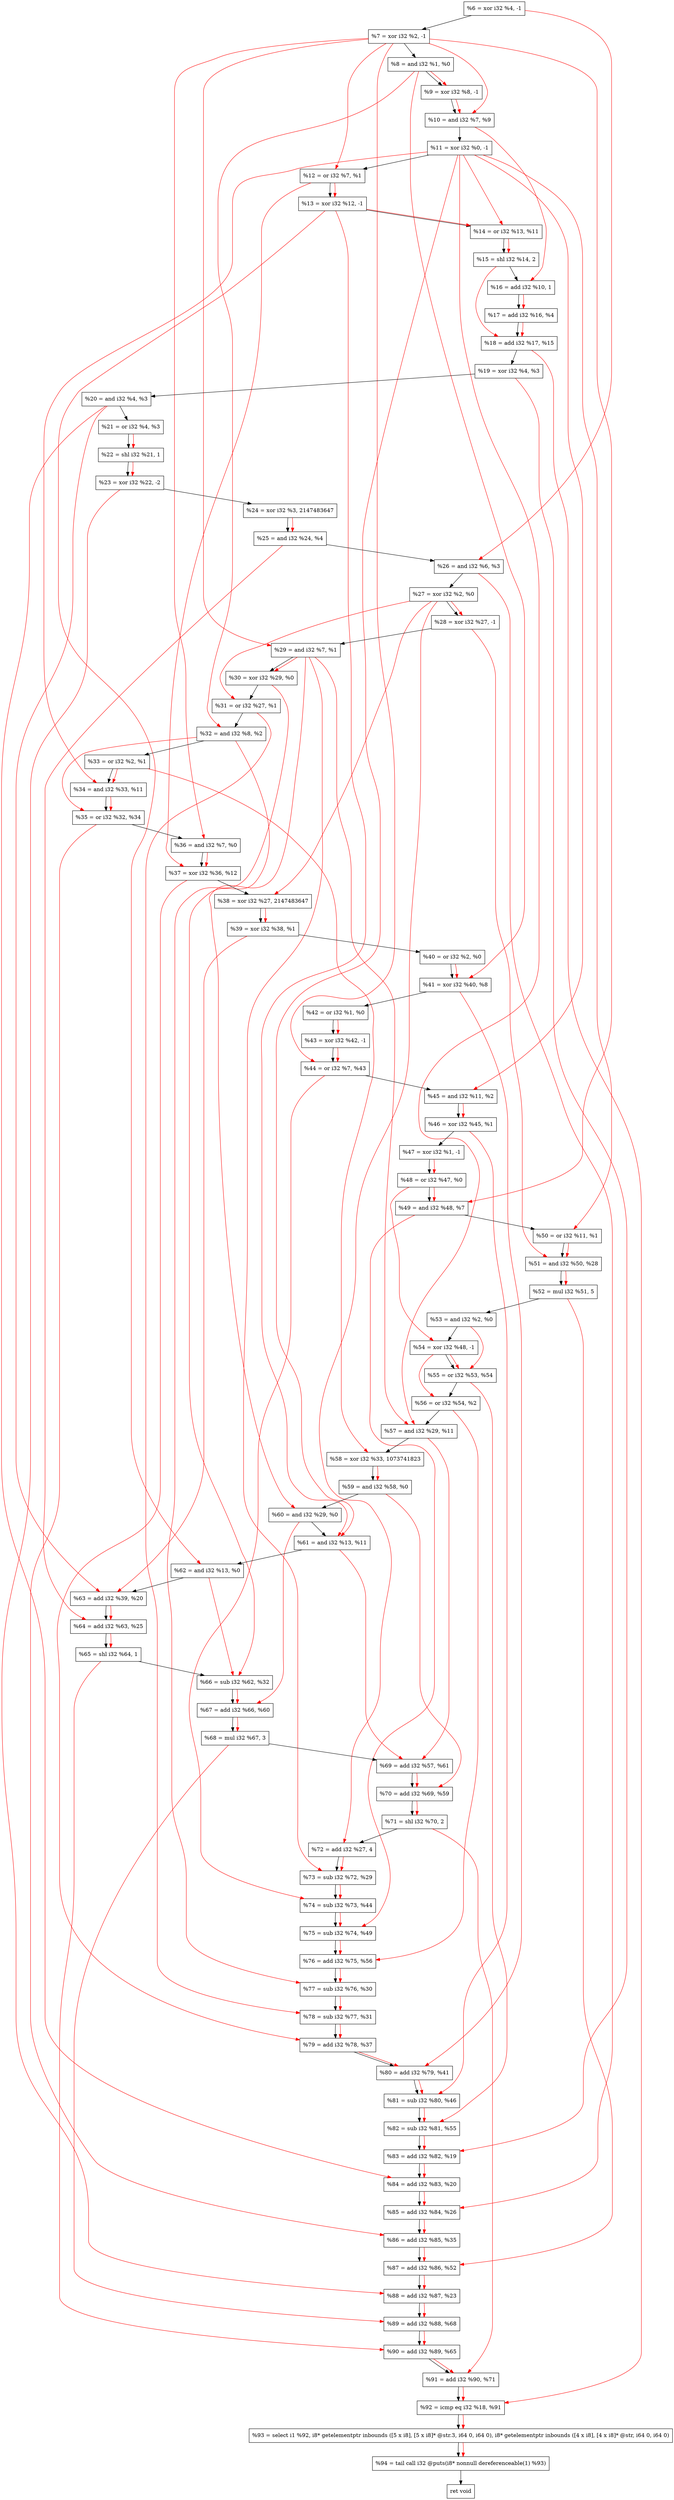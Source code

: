 digraph "DFG for'crackme' function" {
	Node0x1992260[shape=record, label="  %6 = xor i32 %4, -1"];
	Node0x19922d0[shape=record, label="  %7 = xor i32 %2, -1"];
	Node0x1992340[shape=record, label="  %8 = and i32 %1, %0"];
	Node0x19923b0[shape=record, label="  %9 = xor i32 %8, -1"];
	Node0x1992420[shape=record, label="  %10 = and i32 %7, %9"];
	Node0x1992490[shape=record, label="  %11 = xor i32 %0, -1"];
	Node0x1992500[shape=record, label="  %12 = or i32 %7, %1"];
	Node0x1992570[shape=record, label="  %13 = xor i32 %12, -1"];
	Node0x19925e0[shape=record, label="  %14 = or i32 %13, %11"];
	Node0x1992680[shape=record, label="  %15 = shl i32 %14, 2"];
	Node0x1992720[shape=record, label="  %16 = add i32 %10, 1"];
	Node0x1992790[shape=record, label="  %17 = add i32 %16, %4"];
	Node0x1992800[shape=record, label="  %18 = add i32 %17, %15"];
	Node0x1992870[shape=record, label="  %19 = xor i32 %4, %3"];
	Node0x19928e0[shape=record, label="  %20 = and i32 %4, %3"];
	Node0x1992950[shape=record, label="  %21 = or i32 %4, %3"];
	Node0x19929c0[shape=record, label="  %22 = shl i32 %21, 1"];
	Node0x1992a60[shape=record, label="  %23 = xor i32 %22, -2"];
	Node0x1992b00[shape=record, label="  %24 = xor i32 %3, 2147483647"];
	Node0x1992b70[shape=record, label="  %25 = and i32 %24, %4"];
	Node0x1992be0[shape=record, label="  %26 = and i32 %6, %3"];
	Node0x1992c50[shape=record, label="  %27 = xor i32 %2, %0"];
	Node0x1992cc0[shape=record, label="  %28 = xor i32 %27, -1"];
	Node0x1992d30[shape=record, label="  %29 = and i32 %7, %1"];
	Node0x1992da0[shape=record, label="  %30 = xor i32 %29, %0"];
	Node0x1992e10[shape=record, label="  %31 = or i32 %27, %1"];
	Node0x1992e80[shape=record, label="  %32 = and i32 %8, %2"];
	Node0x1993100[shape=record, label="  %33 = or i32 %2, %1"];
	Node0x1993170[shape=record, label="  %34 = and i32 %33, %11"];
	Node0x19931e0[shape=record, label="  %35 = or i32 %32, %34"];
	Node0x1993250[shape=record, label="  %36 = and i32 %7, %0"];
	Node0x19932c0[shape=record, label="  %37 = xor i32 %36, %12"];
	Node0x1993330[shape=record, label="  %38 = xor i32 %27, 2147483647"];
	Node0x19933a0[shape=record, label="  %39 = xor i32 %38, %1"];
	Node0x1993410[shape=record, label="  %40 = or i32 %2, %0"];
	Node0x1993480[shape=record, label="  %41 = xor i32 %40, %8"];
	Node0x19934f0[shape=record, label="  %42 = or i32 %1, %0"];
	Node0x1993560[shape=record, label="  %43 = xor i32 %42, -1"];
	Node0x19935d0[shape=record, label="  %44 = or i32 %7, %43"];
	Node0x1993640[shape=record, label="  %45 = and i32 %11, %2"];
	Node0x19936b0[shape=record, label="  %46 = xor i32 %45, %1"];
	Node0x1993720[shape=record, label="  %47 = xor i32 %1, -1"];
	Node0x1993790[shape=record, label="  %48 = or i32 %47, %0"];
	Node0x1993800[shape=record, label="  %49 = and i32 %48, %7"];
	Node0x1993870[shape=record, label="  %50 = or i32 %11, %1"];
	Node0x19938e0[shape=record, label="  %51 = and i32 %50, %28"];
	Node0x1993980[shape=record, label="  %52 = mul i32 %51, 5"];
	Node0x19939f0[shape=record, label="  %53 = and i32 %2, %0"];
	Node0x1993a60[shape=record, label="  %54 = xor i32 %48, -1"];
	Node0x1993ad0[shape=record, label="  %55 = or i32 %53, %54"];
	Node0x1993b40[shape=record, label="  %56 = or i32 %54, %2"];
	Node0x1993bb0[shape=record, label="  %57 = and i32 %29, %11"];
	Node0x1993c50[shape=record, label="  %58 = xor i32 %33, 1073741823"];
	Node0x1993cc0[shape=record, label="  %59 = and i32 %58, %0"];
	Node0x1993d30[shape=record, label="  %60 = and i32 %29, %0"];
	Node0x1993da0[shape=record, label="  %61 = and i32 %13, %11"];
	Node0x1993e10[shape=record, label="  %62 = and i32 %13, %0"];
	Node0x1993e80[shape=record, label="  %63 = add i32 %39, %20"];
	Node0x1993ef0[shape=record, label="  %64 = add i32 %63, %25"];
	Node0x1994370[shape=record, label="  %65 = shl i32 %64, 1"];
	Node0x19943e0[shape=record, label="  %66 = sub i32 %62, %32"];
	Node0x1994450[shape=record, label="  %67 = add i32 %66, %60"];
	Node0x19944f0[shape=record, label="  %68 = mul i32 %67, 3"];
	Node0x1994560[shape=record, label="  %69 = add i32 %57, %61"];
	Node0x19945d0[shape=record, label="  %70 = add i32 %69, %59"];
	Node0x1994640[shape=record, label="  %71 = shl i32 %70, 2"];
	Node0x19946e0[shape=record, label="  %72 = add i32 %27, 4"];
	Node0x1994750[shape=record, label="  %73 = sub i32 %72, %29"];
	Node0x19947c0[shape=record, label="  %74 = sub i32 %73, %44"];
	Node0x1994830[shape=record, label="  %75 = sub i32 %74, %49"];
	Node0x19948a0[shape=record, label="  %76 = add i32 %75, %56"];
	Node0x1994910[shape=record, label="  %77 = sub i32 %76, %30"];
	Node0x1994980[shape=record, label="  %78 = sub i32 %77, %31"];
	Node0x19949f0[shape=record, label="  %79 = add i32 %78, %37"];
	Node0x1994a60[shape=record, label="  %80 = add i32 %79, %41"];
	Node0x1994ad0[shape=record, label="  %81 = sub i32 %80, %46"];
	Node0x1994b40[shape=record, label="  %82 = sub i32 %81, %55"];
	Node0x1994bb0[shape=record, label="  %83 = add i32 %82, %19"];
	Node0x1994c20[shape=record, label="  %84 = add i32 %83, %20"];
	Node0x1994c90[shape=record, label="  %85 = add i32 %84, %26"];
	Node0x1994d00[shape=record, label="  %86 = add i32 %85, %35"];
	Node0x1994d70[shape=record, label="  %87 = add i32 %86, %52"];
	Node0x1994de0[shape=record, label="  %88 = add i32 %87, %23"];
	Node0x1994e50[shape=record, label="  %89 = add i32 %88, %68"];
	Node0x1994ec0[shape=record, label="  %90 = add i32 %89, %65"];
	Node0x1994f30[shape=record, label="  %91 = add i32 %90, %71"];
	Node0x1994fa0[shape=record, label="  %92 = icmp eq i32 %18, %91"];
	Node0x1932268[shape=record, label="  %93 = select i1 %92, i8* getelementptr inbounds ([5 x i8], [5 x i8]* @str.3, i64 0, i64 0), i8* getelementptr inbounds ([4 x i8], [4 x i8]* @str, i64 0, i64 0)"];
	Node0x1995230[shape=record, label="  %94 = tail call i32 @puts(i8* nonnull dereferenceable(1) %93)"];
	Node0x1995280[shape=record, label="  ret void"];
	Node0x1992260 -> Node0x19922d0;
	Node0x19922d0 -> Node0x1992340;
	Node0x1992340 -> Node0x19923b0;
	Node0x19923b0 -> Node0x1992420;
	Node0x1992420 -> Node0x1992490;
	Node0x1992490 -> Node0x1992500;
	Node0x1992500 -> Node0x1992570;
	Node0x1992570 -> Node0x19925e0;
	Node0x19925e0 -> Node0x1992680;
	Node0x1992680 -> Node0x1992720;
	Node0x1992720 -> Node0x1992790;
	Node0x1992790 -> Node0x1992800;
	Node0x1992800 -> Node0x1992870;
	Node0x1992870 -> Node0x19928e0;
	Node0x19928e0 -> Node0x1992950;
	Node0x1992950 -> Node0x19929c0;
	Node0x19929c0 -> Node0x1992a60;
	Node0x1992a60 -> Node0x1992b00;
	Node0x1992b00 -> Node0x1992b70;
	Node0x1992b70 -> Node0x1992be0;
	Node0x1992be0 -> Node0x1992c50;
	Node0x1992c50 -> Node0x1992cc0;
	Node0x1992cc0 -> Node0x1992d30;
	Node0x1992d30 -> Node0x1992da0;
	Node0x1992da0 -> Node0x1992e10;
	Node0x1992e10 -> Node0x1992e80;
	Node0x1992e80 -> Node0x1993100;
	Node0x1993100 -> Node0x1993170;
	Node0x1993170 -> Node0x19931e0;
	Node0x19931e0 -> Node0x1993250;
	Node0x1993250 -> Node0x19932c0;
	Node0x19932c0 -> Node0x1993330;
	Node0x1993330 -> Node0x19933a0;
	Node0x19933a0 -> Node0x1993410;
	Node0x1993410 -> Node0x1993480;
	Node0x1993480 -> Node0x19934f0;
	Node0x19934f0 -> Node0x1993560;
	Node0x1993560 -> Node0x19935d0;
	Node0x19935d0 -> Node0x1993640;
	Node0x1993640 -> Node0x19936b0;
	Node0x19936b0 -> Node0x1993720;
	Node0x1993720 -> Node0x1993790;
	Node0x1993790 -> Node0x1993800;
	Node0x1993800 -> Node0x1993870;
	Node0x1993870 -> Node0x19938e0;
	Node0x19938e0 -> Node0x1993980;
	Node0x1993980 -> Node0x19939f0;
	Node0x19939f0 -> Node0x1993a60;
	Node0x1993a60 -> Node0x1993ad0;
	Node0x1993ad0 -> Node0x1993b40;
	Node0x1993b40 -> Node0x1993bb0;
	Node0x1993bb0 -> Node0x1993c50;
	Node0x1993c50 -> Node0x1993cc0;
	Node0x1993cc0 -> Node0x1993d30;
	Node0x1993d30 -> Node0x1993da0;
	Node0x1993da0 -> Node0x1993e10;
	Node0x1993e10 -> Node0x1993e80;
	Node0x1993e80 -> Node0x1993ef0;
	Node0x1993ef0 -> Node0x1994370;
	Node0x1994370 -> Node0x19943e0;
	Node0x19943e0 -> Node0x1994450;
	Node0x1994450 -> Node0x19944f0;
	Node0x19944f0 -> Node0x1994560;
	Node0x1994560 -> Node0x19945d0;
	Node0x19945d0 -> Node0x1994640;
	Node0x1994640 -> Node0x19946e0;
	Node0x19946e0 -> Node0x1994750;
	Node0x1994750 -> Node0x19947c0;
	Node0x19947c0 -> Node0x1994830;
	Node0x1994830 -> Node0x19948a0;
	Node0x19948a0 -> Node0x1994910;
	Node0x1994910 -> Node0x1994980;
	Node0x1994980 -> Node0x19949f0;
	Node0x19949f0 -> Node0x1994a60;
	Node0x1994a60 -> Node0x1994ad0;
	Node0x1994ad0 -> Node0x1994b40;
	Node0x1994b40 -> Node0x1994bb0;
	Node0x1994bb0 -> Node0x1994c20;
	Node0x1994c20 -> Node0x1994c90;
	Node0x1994c90 -> Node0x1994d00;
	Node0x1994d00 -> Node0x1994d70;
	Node0x1994d70 -> Node0x1994de0;
	Node0x1994de0 -> Node0x1994e50;
	Node0x1994e50 -> Node0x1994ec0;
	Node0x1994ec0 -> Node0x1994f30;
	Node0x1994f30 -> Node0x1994fa0;
	Node0x1994fa0 -> Node0x1932268;
	Node0x1932268 -> Node0x1995230;
	Node0x1995230 -> Node0x1995280;
edge [color=red]
	Node0x1992340 -> Node0x19923b0;
	Node0x19922d0 -> Node0x1992420;
	Node0x19923b0 -> Node0x1992420;
	Node0x19922d0 -> Node0x1992500;
	Node0x1992500 -> Node0x1992570;
	Node0x1992570 -> Node0x19925e0;
	Node0x1992490 -> Node0x19925e0;
	Node0x19925e0 -> Node0x1992680;
	Node0x1992420 -> Node0x1992720;
	Node0x1992720 -> Node0x1992790;
	Node0x1992790 -> Node0x1992800;
	Node0x1992680 -> Node0x1992800;
	Node0x1992950 -> Node0x19929c0;
	Node0x19929c0 -> Node0x1992a60;
	Node0x1992b00 -> Node0x1992b70;
	Node0x1992260 -> Node0x1992be0;
	Node0x1992c50 -> Node0x1992cc0;
	Node0x19922d0 -> Node0x1992d30;
	Node0x1992d30 -> Node0x1992da0;
	Node0x1992c50 -> Node0x1992e10;
	Node0x1992340 -> Node0x1992e80;
	Node0x1993100 -> Node0x1993170;
	Node0x1992490 -> Node0x1993170;
	Node0x1992e80 -> Node0x19931e0;
	Node0x1993170 -> Node0x19931e0;
	Node0x19922d0 -> Node0x1993250;
	Node0x1993250 -> Node0x19932c0;
	Node0x1992500 -> Node0x19932c0;
	Node0x1992c50 -> Node0x1993330;
	Node0x1993330 -> Node0x19933a0;
	Node0x1993410 -> Node0x1993480;
	Node0x1992340 -> Node0x1993480;
	Node0x19934f0 -> Node0x1993560;
	Node0x19922d0 -> Node0x19935d0;
	Node0x1993560 -> Node0x19935d0;
	Node0x1992490 -> Node0x1993640;
	Node0x1993640 -> Node0x19936b0;
	Node0x1993720 -> Node0x1993790;
	Node0x1993790 -> Node0x1993800;
	Node0x19922d0 -> Node0x1993800;
	Node0x1992490 -> Node0x1993870;
	Node0x1993870 -> Node0x19938e0;
	Node0x1992cc0 -> Node0x19938e0;
	Node0x19938e0 -> Node0x1993980;
	Node0x1993790 -> Node0x1993a60;
	Node0x19939f0 -> Node0x1993ad0;
	Node0x1993a60 -> Node0x1993ad0;
	Node0x1993a60 -> Node0x1993b40;
	Node0x1992d30 -> Node0x1993bb0;
	Node0x1992490 -> Node0x1993bb0;
	Node0x1993100 -> Node0x1993c50;
	Node0x1993c50 -> Node0x1993cc0;
	Node0x1992d30 -> Node0x1993d30;
	Node0x1992570 -> Node0x1993da0;
	Node0x1992490 -> Node0x1993da0;
	Node0x1992570 -> Node0x1993e10;
	Node0x19933a0 -> Node0x1993e80;
	Node0x19928e0 -> Node0x1993e80;
	Node0x1993e80 -> Node0x1993ef0;
	Node0x1992b70 -> Node0x1993ef0;
	Node0x1993ef0 -> Node0x1994370;
	Node0x1993e10 -> Node0x19943e0;
	Node0x1992e80 -> Node0x19943e0;
	Node0x19943e0 -> Node0x1994450;
	Node0x1993d30 -> Node0x1994450;
	Node0x1994450 -> Node0x19944f0;
	Node0x1993bb0 -> Node0x1994560;
	Node0x1993da0 -> Node0x1994560;
	Node0x1994560 -> Node0x19945d0;
	Node0x1993cc0 -> Node0x19945d0;
	Node0x19945d0 -> Node0x1994640;
	Node0x1992c50 -> Node0x19946e0;
	Node0x19946e0 -> Node0x1994750;
	Node0x1992d30 -> Node0x1994750;
	Node0x1994750 -> Node0x19947c0;
	Node0x19935d0 -> Node0x19947c0;
	Node0x19947c0 -> Node0x1994830;
	Node0x1993800 -> Node0x1994830;
	Node0x1994830 -> Node0x19948a0;
	Node0x1993b40 -> Node0x19948a0;
	Node0x19948a0 -> Node0x1994910;
	Node0x1992da0 -> Node0x1994910;
	Node0x1994910 -> Node0x1994980;
	Node0x1992e10 -> Node0x1994980;
	Node0x1994980 -> Node0x19949f0;
	Node0x19932c0 -> Node0x19949f0;
	Node0x19949f0 -> Node0x1994a60;
	Node0x1993480 -> Node0x1994a60;
	Node0x1994a60 -> Node0x1994ad0;
	Node0x19936b0 -> Node0x1994ad0;
	Node0x1994ad0 -> Node0x1994b40;
	Node0x1993ad0 -> Node0x1994b40;
	Node0x1994b40 -> Node0x1994bb0;
	Node0x1992870 -> Node0x1994bb0;
	Node0x1994bb0 -> Node0x1994c20;
	Node0x19928e0 -> Node0x1994c20;
	Node0x1994c20 -> Node0x1994c90;
	Node0x1992be0 -> Node0x1994c90;
	Node0x1994c90 -> Node0x1994d00;
	Node0x19931e0 -> Node0x1994d00;
	Node0x1994d00 -> Node0x1994d70;
	Node0x1993980 -> Node0x1994d70;
	Node0x1994d70 -> Node0x1994de0;
	Node0x1992a60 -> Node0x1994de0;
	Node0x1994de0 -> Node0x1994e50;
	Node0x19944f0 -> Node0x1994e50;
	Node0x1994e50 -> Node0x1994ec0;
	Node0x1994370 -> Node0x1994ec0;
	Node0x1994ec0 -> Node0x1994f30;
	Node0x1994640 -> Node0x1994f30;
	Node0x1992800 -> Node0x1994fa0;
	Node0x1994f30 -> Node0x1994fa0;
	Node0x1994fa0 -> Node0x1932268;
	Node0x1932268 -> Node0x1995230;
}
